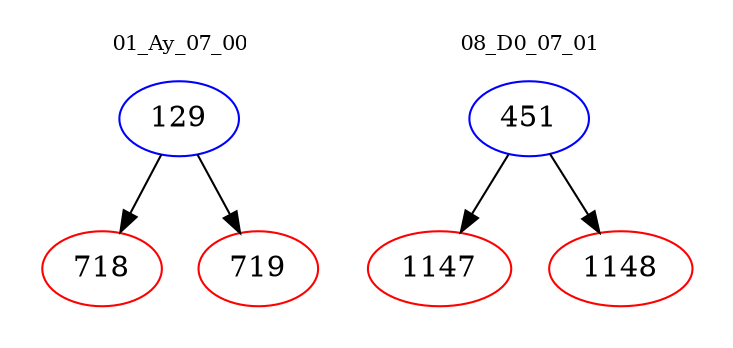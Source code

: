 digraph{
subgraph cluster_0 {
color = white
label = "01_Ay_07_00";
fontsize=10;
T0_129 [label="129", color="blue"]
T0_129 -> T0_718 [color="black"]
T0_718 [label="718", color="red"]
T0_129 -> T0_719 [color="black"]
T0_719 [label="719", color="red"]
}
subgraph cluster_1 {
color = white
label = "08_D0_07_01";
fontsize=10;
T1_451 [label="451", color="blue"]
T1_451 -> T1_1147 [color="black"]
T1_1147 [label="1147", color="red"]
T1_451 -> T1_1148 [color="black"]
T1_1148 [label="1148", color="red"]
}
}
